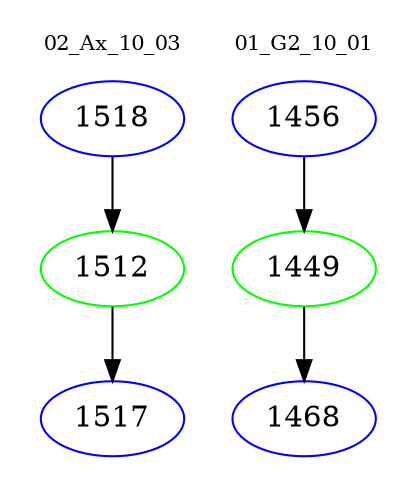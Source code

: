 digraph{
subgraph cluster_0 {
color = white
label = "02_Ax_10_03";
fontsize=10;
T0_1518 [label="1518", color="blue"]
T0_1518 -> T0_1512 [color="black"]
T0_1512 [label="1512", color="green"]
T0_1512 -> T0_1517 [color="black"]
T0_1517 [label="1517", color="blue"]
}
subgraph cluster_1 {
color = white
label = "01_G2_10_01";
fontsize=10;
T1_1456 [label="1456", color="blue"]
T1_1456 -> T1_1449 [color="black"]
T1_1449 [label="1449", color="green"]
T1_1449 -> T1_1468 [color="black"]
T1_1468 [label="1468", color="blue"]
}
}
